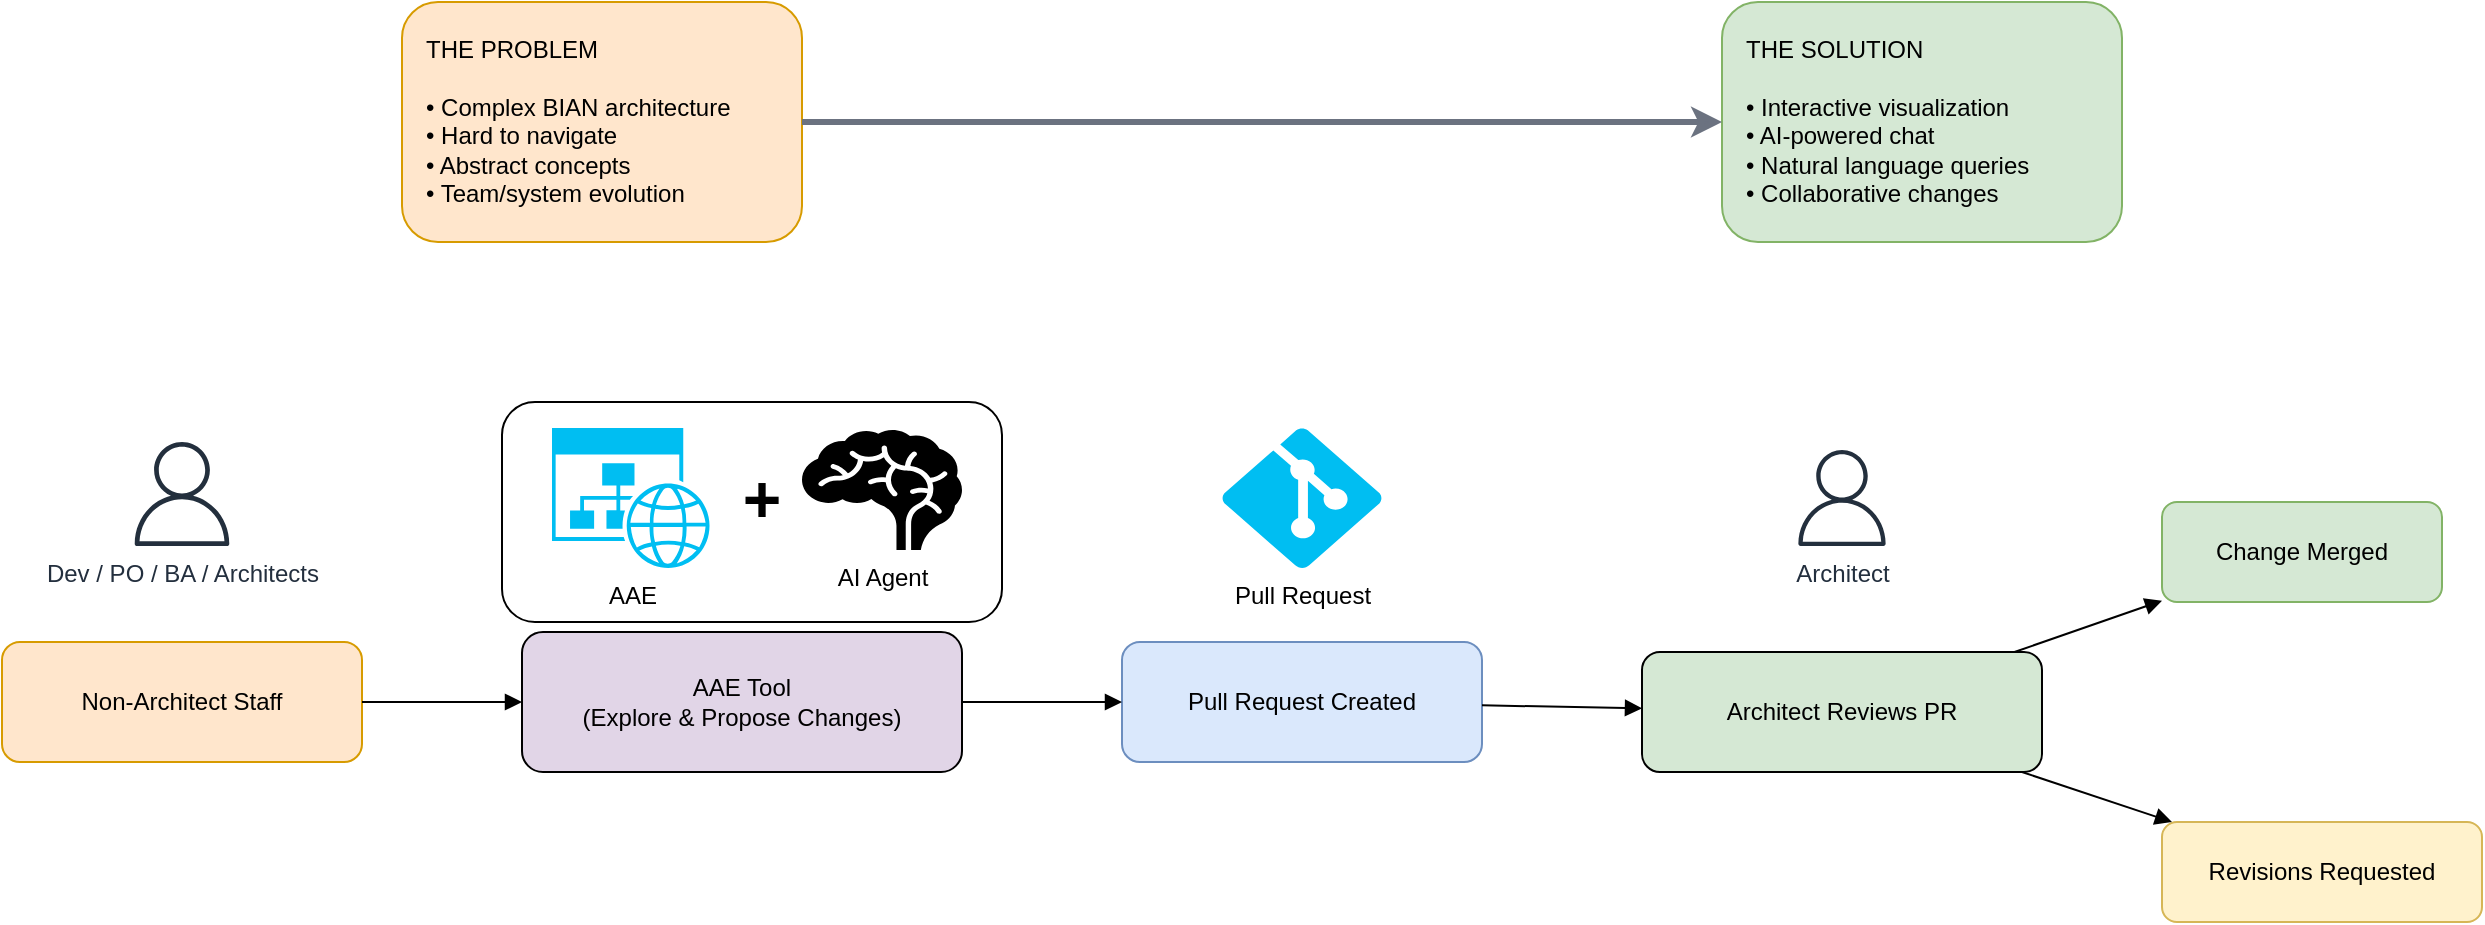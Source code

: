 <mxfile version="27.0.9">
  <diagram name="Page-1" id="tOyg4xztqGXYSDdSJS6L">
    <mxGraphModel dx="1822" dy="1395" grid="1" gridSize="10" guides="1" tooltips="1" connect="1" arrows="1" fold="1" page="1" pageScale="1" pageWidth="850" pageHeight="1100" math="0" shadow="0">
      <root>
        <mxCell id="0" />
        <mxCell id="1" parent="0" />
        <mxCell id="4blfWX7L6F9WR3PqAxYM-1" value="" style="rounded=1;whiteSpace=wrap;html=1;" vertex="1" parent="1">
          <mxGeometry x="440" y="340" width="250" height="110" as="geometry" />
        </mxCell>
        <mxCell id="4blfWX7L6F9WR3PqAxYM-2" value="AI Agent" style="shape=mxgraph.signs.healthcare.brain;html=1;pointerEvents=1;fillColor=#000000;strokeColor=none;verticalLabelPosition=bottom;verticalAlign=top;align=center;" vertex="1" parent="1">
          <mxGeometry x="590" y="354" width="80" height="60" as="geometry" />
        </mxCell>
        <mxCell id="4blfWX7L6F9WR3PqAxYM-3" value="Non-Architect Staff" style="rounded=1;whiteSpace=wrap;html=1;fillColor=#ffe6cc;strokeColor=#d79b00;" vertex="1" parent="1">
          <mxGeometry x="190" y="460" width="180" height="60" as="geometry" />
        </mxCell>
        <mxCell id="4blfWX7L6F9WR3PqAxYM-4" value="AAE Tool&#xa;(Explore &amp; Propose Changes)" style="rounded=1;whiteSpace=wrap;html=1;fillColor=#E1D5E7;" vertex="1" parent="1">
          <mxGeometry x="450" y="455" width="220" height="70" as="geometry" />
        </mxCell>
        <mxCell id="4blfWX7L6F9WR3PqAxYM-5" value="Pull Request Created" style="rounded=1;whiteSpace=wrap;html=1;fillColor=#dae8fc;strokeColor=#6c8ebf;" vertex="1" parent="1">
          <mxGeometry x="750" y="460" width="180" height="60" as="geometry" />
        </mxCell>
        <mxCell id="4blfWX7L6F9WR3PqAxYM-6" value="Architect Reviews PR" style="rounded=1;whiteSpace=wrap;html=1;fillColor=#D5E8D4;" vertex="1" parent="1">
          <mxGeometry x="1010" y="465" width="200" height="60" as="geometry" />
        </mxCell>
        <mxCell id="4blfWX7L6F9WR3PqAxYM-7" value="Change Merged" style="rounded=1;whiteSpace=wrap;html=1;fillColor=#d5e8d4;strokeColor=#82b366;" vertex="1" parent="1">
          <mxGeometry x="1270" y="390" width="140" height="50" as="geometry" />
        </mxCell>
        <mxCell id="4blfWX7L6F9WR3PqAxYM-8" value="Revisions Requested" style="rounded=1;whiteSpace=wrap;html=1;fillColor=#fff2cc;strokeColor=#d6b656;" vertex="1" parent="1">
          <mxGeometry x="1270" y="550" width="160" height="50" as="geometry" />
        </mxCell>
        <mxCell id="4blfWX7L6F9WR3PqAxYM-9" style="endArrow=block;" edge="1" parent="1" source="4blfWX7L6F9WR3PqAxYM-3" target="4blfWX7L6F9WR3PqAxYM-4">
          <mxGeometry relative="1" as="geometry" />
        </mxCell>
        <mxCell id="4blfWX7L6F9WR3PqAxYM-10" style="endArrow=block;" edge="1" parent="1" source="4blfWX7L6F9WR3PqAxYM-4" target="4blfWX7L6F9WR3PqAxYM-5">
          <mxGeometry relative="1" as="geometry" />
        </mxCell>
        <mxCell id="4blfWX7L6F9WR3PqAxYM-11" style="endArrow=block;" edge="1" parent="1" source="4blfWX7L6F9WR3PqAxYM-5" target="4blfWX7L6F9WR3PqAxYM-6">
          <mxGeometry relative="1" as="geometry" />
        </mxCell>
        <mxCell id="4blfWX7L6F9WR3PqAxYM-12" style="endArrow=block;" edge="1" parent="1" source="4blfWX7L6F9WR3PqAxYM-6" target="4blfWX7L6F9WR3PqAxYM-7">
          <mxGeometry relative="1" as="geometry" />
        </mxCell>
        <mxCell id="4blfWX7L6F9WR3PqAxYM-13" style="endArrow=block;" edge="1" parent="1" source="4blfWX7L6F9WR3PqAxYM-6" target="4blfWX7L6F9WR3PqAxYM-8">
          <mxGeometry relative="1" as="geometry" />
        </mxCell>
        <mxCell id="4blfWX7L6F9WR3PqAxYM-14" value="Dev / PO / BA / Architects" style="sketch=0;outlineConnect=0;fontColor=#232F3E;gradientColor=none;fillColor=#232F3D;strokeColor=none;dashed=0;verticalLabelPosition=bottom;verticalAlign=top;align=center;html=1;fontSize=12;fontStyle=0;aspect=fixed;pointerEvents=1;shape=mxgraph.aws4.user;" vertex="1" parent="1">
          <mxGeometry x="254" y="360" width="52" height="52" as="geometry" />
        </mxCell>
        <mxCell id="4blfWX7L6F9WR3PqAxYM-15" value="Pull Request" style="verticalLabelPosition=bottom;html=1;verticalAlign=top;align=center;strokeColor=none;fillColor=#00BEF2;shape=mxgraph.azure.git_repository;" vertex="1" parent="1">
          <mxGeometry x="800" y="353" width="80" height="70" as="geometry" />
        </mxCell>
        <mxCell id="4blfWX7L6F9WR3PqAxYM-16" value="Architect" style="sketch=0;outlineConnect=0;fontColor=#232F3E;gradientColor=none;fillColor=#232F3D;strokeColor=none;dashed=0;verticalLabelPosition=bottom;verticalAlign=top;align=center;html=1;fontSize=12;fontStyle=0;aspect=fixed;pointerEvents=1;shape=mxgraph.aws4.user;" vertex="1" parent="1">
          <mxGeometry x="1086" y="364" width="48" height="48" as="geometry" />
        </mxCell>
        <mxCell id="4blfWX7L6F9WR3PqAxYM-17" value="AAE" style="verticalLabelPosition=bottom;html=1;verticalAlign=top;align=center;strokeColor=none;fillColor=#00BEF2;shape=mxgraph.azure.website_generic;pointerEvents=1;" vertex="1" parent="1">
          <mxGeometry x="465" y="353" width="80" height="70" as="geometry" />
        </mxCell>
        <mxCell id="4blfWX7L6F9WR3PqAxYM-18" value="+" style="text;html=1;align=center;verticalAlign=middle;whiteSpace=wrap;rounded=0;fontSize=33;fontStyle=1" vertex="1" parent="1">
          <mxGeometry x="540" y="373" width="60" height="30" as="geometry" />
        </mxCell>
        <mxCell id="4blfWX7L6F9WR3PqAxYM-19" value="THE PROBLEM&lt;br&gt;&lt;br&gt;• Complex BIAN architecture&lt;br&gt;• Hard to navigate&lt;br&gt;• Abstract concepts&lt;br&gt;• Team/system evolution" style="rounded=1;whiteSpace=wrap;html=1;fillColor=#ffe6cc;strokeColor=#d79b00;align=left;verticalAlign=top;spacingLeft=10;spacingTop=10;fontSize=12;" vertex="1" parent="1">
          <mxGeometry x="390" y="140" width="200" height="120" as="geometry" />
        </mxCell>
        <mxCell id="4blfWX7L6F9WR3PqAxYM-20" value="THE SOLUTION&lt;br&gt;&lt;br&gt;• Interactive visualization&lt;br&gt;• AI-powered chat&lt;br&gt;• Natural language queries&lt;br&gt;• Collaborative changes" style="rounded=1;whiteSpace=wrap;html=1;fillColor=#d5e8d4;strokeColor=#82b366;align=left;verticalAlign=top;spacingLeft=10;spacingTop=10;fontSize=12;" vertex="1" parent="1">
          <mxGeometry x="1050" y="140" width="200" height="120" as="geometry" />
        </mxCell>
        <mxCell id="4blfWX7L6F9WR3PqAxYM-21" value="" style="edgeStyle=orthogonalEdgeStyle;rounded=1;orthogonalLoop=1;jettySize=auto;html=1;curved=1;strokeWidth=3;strokeColor=#6b7280;" edge="1" parent="1" source="4blfWX7L6F9WR3PqAxYM-19" target="4blfWX7L6F9WR3PqAxYM-20">
          <mxGeometry relative="1" as="geometry" />
        </mxCell>
      </root>
    </mxGraphModel>
  </diagram>
</mxfile>
